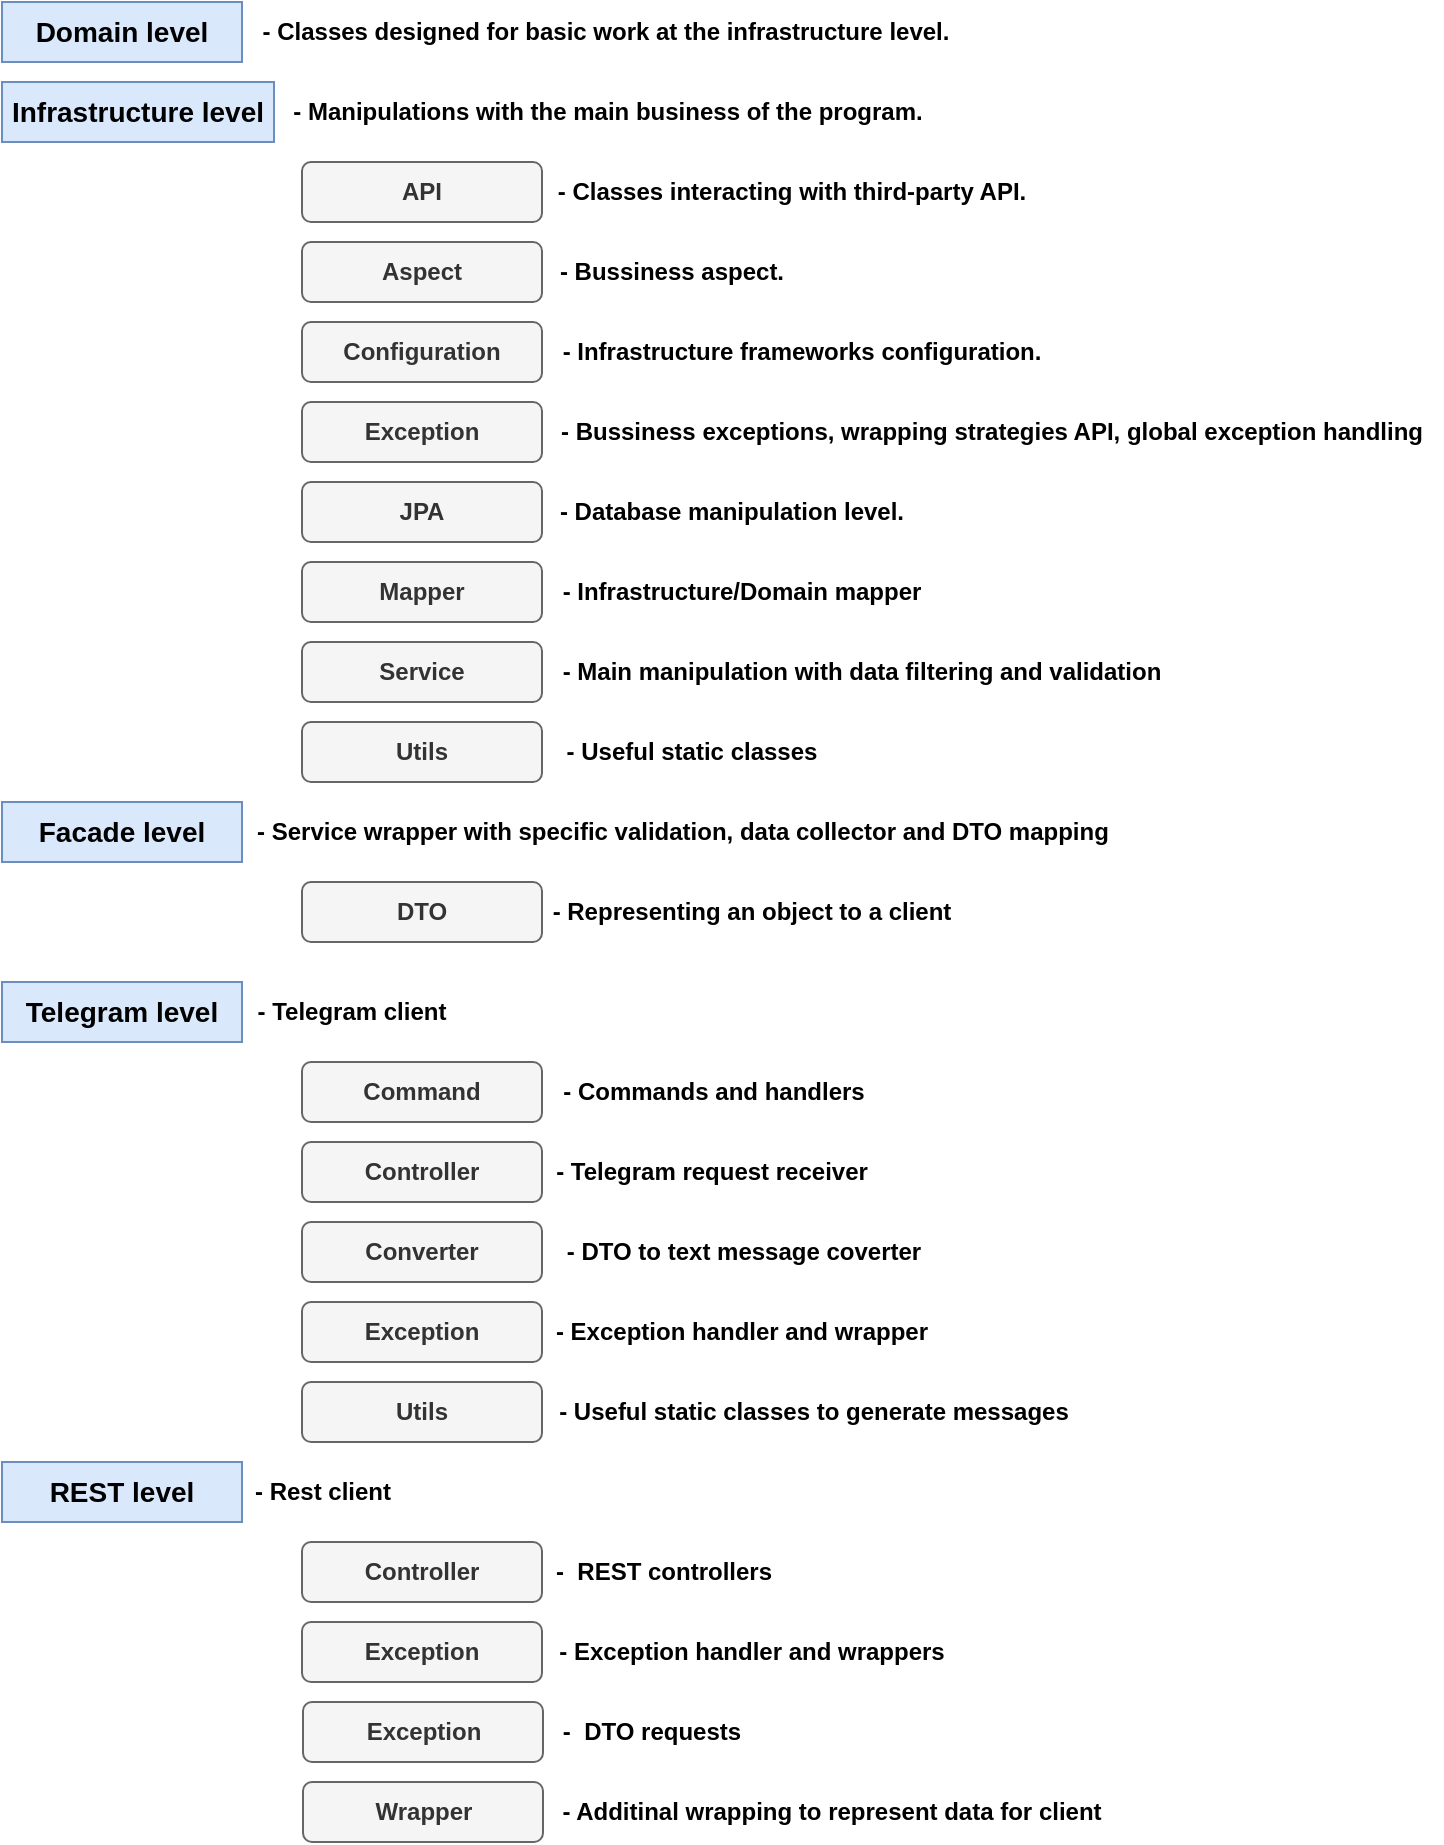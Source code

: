 <mxfile version="21.6.5" type="device">
  <diagram name="Страница 1" id="7d_37-fTi4GixDlDA_kG">
    <mxGraphModel dx="1290" dy="566" grid="1" gridSize="10" guides="1" tooltips="1" connect="1" arrows="1" fold="1" page="1" pageScale="1" pageWidth="827" pageHeight="1169" background="#ffffff" math="0" shadow="0">
      <root>
        <mxCell id="0" />
        <mxCell id="1" parent="0" />
        <mxCell id="MtCZTmYr21M7vjXc_pHW-1" value="&lt;b&gt;&lt;font style=&quot;font-size: 14px;&quot;&gt;Domain level&lt;/font&gt;&lt;/b&gt;" style="rounded=0;whiteSpace=wrap;html=1;fillColor=#dae8fc;strokeColor=#6c8ebf;" parent="1" vertex="1">
          <mxGeometry width="120" height="30" as="geometry" />
        </mxCell>
        <mxCell id="MtCZTmYr21M7vjXc_pHW-2" value="&lt;b&gt;&lt;font style=&quot;font-size: 14px;&quot;&gt;Infrastructure level&lt;/font&gt;&lt;/b&gt;" style="rounded=0;whiteSpace=wrap;html=1;fillColor=#dae8fc;strokeColor=#6c8ebf;" parent="1" vertex="1">
          <mxGeometry y="40" width="136" height="30" as="geometry" />
        </mxCell>
        <mxCell id="MtCZTmYr21M7vjXc_pHW-6" value="&lt;b&gt;JPA&lt;br&gt;&lt;/b&gt;" style="rounded=1;whiteSpace=wrap;html=1;fillColor=#f5f5f5;fontColor=#333333;strokeColor=#666666;" parent="1" vertex="1">
          <mxGeometry x="150" y="240" width="120" height="30" as="geometry" />
        </mxCell>
        <mxCell id="MtCZTmYr21M7vjXc_pHW-7" value="&lt;b&gt;API&lt;/b&gt;" style="rounded=1;whiteSpace=wrap;html=1;fillColor=#f5f5f5;fontColor=#333333;strokeColor=#666666;" parent="1" vertex="1">
          <mxGeometry x="150" y="80" width="120" height="30" as="geometry" />
        </mxCell>
        <mxCell id="MtCZTmYr21M7vjXc_pHW-9" value="&lt;b&gt;Exception&lt;/b&gt;" style="rounded=1;whiteSpace=wrap;html=1;fillColor=#f5f5f5;fontColor=#333333;strokeColor=#666666;" parent="1" vertex="1">
          <mxGeometry x="150" y="200" width="120" height="30" as="geometry" />
        </mxCell>
        <mxCell id="MtCZTmYr21M7vjXc_pHW-11" value="&lt;b&gt;Service&lt;/b&gt;" style="rounded=1;whiteSpace=wrap;html=1;fillColor=#f5f5f5;fontColor=#333333;strokeColor=#666666;" parent="1" vertex="1">
          <mxGeometry x="150" y="320" width="120" height="30" as="geometry" />
        </mxCell>
        <mxCell id="MtCZTmYr21M7vjXc_pHW-12" value="&lt;b&gt;&lt;font style=&quot;font-size: 14px;&quot;&gt;Facade level&lt;/font&gt;&lt;/b&gt;" style="rounded=0;whiteSpace=wrap;html=1;fillColor=#dae8fc;strokeColor=#6c8ebf;" parent="1" vertex="1">
          <mxGeometry y="400" width="120" height="30" as="geometry" />
        </mxCell>
        <mxCell id="MtCZTmYr21M7vjXc_pHW-15" value="&lt;b&gt;&lt;font style=&quot;font-size: 14px;&quot;&gt;Telegram level&lt;/font&gt;&lt;/b&gt;" style="rounded=0;whiteSpace=wrap;html=1;fillColor=#dae8fc;strokeColor=#6c8ebf;" parent="1" vertex="1">
          <mxGeometry y="490" width="120" height="30" as="geometry" />
        </mxCell>
        <mxCell id="OrPyA3RsfU1pUgoPuXtA-1" value="&lt;b&gt;Configuration&lt;/b&gt;" style="rounded=1;whiteSpace=wrap;html=1;fillColor=#f5f5f5;fontColor=#333333;strokeColor=#666666;" parent="1" vertex="1">
          <mxGeometry x="150" y="160" width="120" height="30" as="geometry" />
        </mxCell>
        <mxCell id="OrPyA3RsfU1pUgoPuXtA-5" value="&lt;b&gt;Command&lt;/b&gt;" style="rounded=1;whiteSpace=wrap;html=1;fillColor=#f5f5f5;fontColor=#333333;strokeColor=#666666;" parent="1" vertex="1">
          <mxGeometry x="150" y="530" width="120" height="30" as="geometry" />
        </mxCell>
        <mxCell id="OrPyA3RsfU1pUgoPuXtA-22" value="&lt;b&gt;DTO&lt;/b&gt;" style="rounded=1;whiteSpace=wrap;html=1;fillColor=#f5f5f5;fontColor=#333333;strokeColor=#666666;" parent="1" vertex="1">
          <mxGeometry x="150" y="440" width="120" height="30" as="geometry" />
        </mxCell>
        <mxCell id="OrPyA3RsfU1pUgoPuXtA-31" value="&lt;b&gt;Utils&lt;/b&gt;" style="rounded=1;whiteSpace=wrap;html=1;fillColor=#f5f5f5;fontColor=#333333;strokeColor=#666666;" parent="1" vertex="1">
          <mxGeometry x="150" y="360" width="120" height="30" as="geometry" />
        </mxCell>
        <mxCell id="7jz2_esBmiBCuAwYqWAt-1" value="&lt;b&gt;Aspect&lt;/b&gt;" style="rounded=1;whiteSpace=wrap;html=1;fillColor=#f5f5f5;fontColor=#333333;strokeColor=#666666;" parent="1" vertex="1">
          <mxGeometry x="150" y="120" width="120" height="30" as="geometry" />
        </mxCell>
        <mxCell id="l8bWjbpyHUI-m3LitHQ1-3" value="&lt;b&gt;Mapper&lt;/b&gt;" style="rounded=1;whiteSpace=wrap;html=1;fillColor=#f5f5f5;fontColor=#333333;strokeColor=#666666;" parent="1" vertex="1">
          <mxGeometry x="150" y="280" width="120" height="30" as="geometry" />
        </mxCell>
        <mxCell id="l8bWjbpyHUI-m3LitHQ1-5" value="&lt;b&gt;Controller&lt;/b&gt;" style="rounded=1;whiteSpace=wrap;html=1;fillColor=#f5f5f5;fontColor=#333333;strokeColor=#666666;" parent="1" vertex="1">
          <mxGeometry x="150" y="570" width="120" height="30" as="geometry" />
        </mxCell>
        <mxCell id="l8bWjbpyHUI-m3LitHQ1-6" value="&lt;b&gt;Converter&lt;/b&gt;" style="rounded=1;whiteSpace=wrap;html=1;fillColor=#f5f5f5;fontColor=#333333;strokeColor=#666666;" parent="1" vertex="1">
          <mxGeometry x="150" y="610" width="120" height="30" as="geometry" />
        </mxCell>
        <mxCell id="l8bWjbpyHUI-m3LitHQ1-7" value="&lt;b&gt;Exception&lt;/b&gt;" style="rounded=1;whiteSpace=wrap;html=1;fillColor=#f5f5f5;fontColor=#333333;strokeColor=#666666;" parent="1" vertex="1">
          <mxGeometry x="150" y="650" width="120" height="30" as="geometry" />
        </mxCell>
        <mxCell id="l8bWjbpyHUI-m3LitHQ1-8" value="&lt;b&gt;Utils&lt;/b&gt;" style="rounded=1;whiteSpace=wrap;html=1;fillColor=#f5f5f5;fontColor=#333333;strokeColor=#666666;" parent="1" vertex="1">
          <mxGeometry x="150" y="690" width="120" height="30" as="geometry" />
        </mxCell>
        <mxCell id="l8bWjbpyHUI-m3LitHQ1-9" value="&lt;b&gt;-&amp;nbsp;Classes designed for basic work at the infrastructure level.&lt;/b&gt;" style="text;html=1;strokeColor=none;fillColor=none;align=center;verticalAlign=middle;whiteSpace=wrap;rounded=0;" parent="1" vertex="1">
          <mxGeometry x="120" width="364" height="30" as="geometry" />
        </mxCell>
        <mxCell id="l8bWjbpyHUI-m3LitHQ1-10" value="&lt;b&gt;- Manipulations with the main business of the program.&lt;/b&gt;" style="text;html=1;strokeColor=none;fillColor=none;align=center;verticalAlign=middle;whiteSpace=wrap;rounded=0;" parent="1" vertex="1">
          <mxGeometry x="136" y="40" width="334" height="30" as="geometry" />
        </mxCell>
        <mxCell id="l8bWjbpyHUI-m3LitHQ1-11" value="&lt;b&gt;-&amp;nbsp;Classes interacting with third-party API.&lt;/b&gt;" style="text;html=1;strokeColor=none;fillColor=none;align=center;verticalAlign=middle;whiteSpace=wrap;rounded=0;" parent="1" vertex="1">
          <mxGeometry x="270" y="80" width="250" height="30" as="geometry" />
        </mxCell>
        <mxCell id="l8bWjbpyHUI-m3LitHQ1-12" value="&lt;b&gt;- Bussiness aspect.&lt;/b&gt;" style="text;html=1;strokeColor=none;fillColor=none;align=center;verticalAlign=middle;whiteSpace=wrap;rounded=0;" parent="1" vertex="1">
          <mxGeometry x="270" y="120" width="130" height="30" as="geometry" />
        </mxCell>
        <mxCell id="l8bWjbpyHUI-m3LitHQ1-13" value="&lt;b&gt;- Infrastructure frameworks configuration.&lt;/b&gt;" style="text;html=1;strokeColor=none;fillColor=none;align=center;verticalAlign=middle;whiteSpace=wrap;rounded=0;" parent="1" vertex="1">
          <mxGeometry x="270" y="160" width="260" height="30" as="geometry" />
        </mxCell>
        <mxCell id="l8bWjbpyHUI-m3LitHQ1-14" value="&lt;b&gt;- Bussiness exceptions, wrapping strategies API, global exception handling&lt;/b&gt;" style="text;html=1;strokeColor=none;fillColor=none;align=center;verticalAlign=middle;whiteSpace=wrap;rounded=0;" parent="1" vertex="1">
          <mxGeometry x="270" y="200" width="450" height="30" as="geometry" />
        </mxCell>
        <mxCell id="l8bWjbpyHUI-m3LitHQ1-15" value="&lt;b&gt;- Database manipulation level.&lt;/b&gt;" style="text;html=1;strokeColor=none;fillColor=none;align=center;verticalAlign=middle;whiteSpace=wrap;rounded=0;" parent="1" vertex="1">
          <mxGeometry x="270" y="240" width="190" height="30" as="geometry" />
        </mxCell>
        <mxCell id="l8bWjbpyHUI-m3LitHQ1-16" value="&lt;b&gt;- Infrastructure/Domain mapper&lt;/b&gt;" style="text;html=1;strokeColor=none;fillColor=none;align=center;verticalAlign=middle;whiteSpace=wrap;rounded=0;" parent="1" vertex="1">
          <mxGeometry x="270" y="280" width="200" height="30" as="geometry" />
        </mxCell>
        <mxCell id="l8bWjbpyHUI-m3LitHQ1-17" value="&lt;b&gt;- Main manipulation with data filtering and validation&lt;/b&gt;" style="text;html=1;strokeColor=none;fillColor=none;align=center;verticalAlign=middle;whiteSpace=wrap;rounded=0;" parent="1" vertex="1">
          <mxGeometry x="270" y="320" width="320" height="30" as="geometry" />
        </mxCell>
        <mxCell id="l8bWjbpyHUI-m3LitHQ1-18" value="&lt;b&gt;- Useful static classes&lt;/b&gt;" style="text;html=1;strokeColor=none;fillColor=none;align=center;verticalAlign=middle;whiteSpace=wrap;rounded=0;" parent="1" vertex="1">
          <mxGeometry x="270" y="360" width="150" height="30" as="geometry" />
        </mxCell>
        <mxCell id="l8bWjbpyHUI-m3LitHQ1-19" value="&lt;b&gt;- Service wrapper with specific validation, data collector and DTO mapping&lt;/b&gt;" style="text;html=1;strokeColor=none;fillColor=none;align=center;verticalAlign=middle;whiteSpace=wrap;rounded=0;" parent="1" vertex="1">
          <mxGeometry x="121" y="400" width="439" height="30" as="geometry" />
        </mxCell>
        <mxCell id="l8bWjbpyHUI-m3LitHQ1-20" value="&lt;b&gt;-&amp;nbsp;Representing an object to a client&lt;/b&gt;" style="text;html=1;strokeColor=none;fillColor=none;align=center;verticalAlign=middle;whiteSpace=wrap;rounded=0;" parent="1" vertex="1">
          <mxGeometry x="270" y="440" width="210" height="30" as="geometry" />
        </mxCell>
        <mxCell id="l8bWjbpyHUI-m3LitHQ1-21" value="&lt;b&gt;- Telegram client&lt;/b&gt;" style="text;html=1;strokeColor=none;fillColor=none;align=center;verticalAlign=middle;whiteSpace=wrap;rounded=0;" parent="1" vertex="1">
          <mxGeometry x="120" y="490" width="110" height="30" as="geometry" />
        </mxCell>
        <mxCell id="l8bWjbpyHUI-m3LitHQ1-22" value="&lt;b&gt;- Commands and handlers&lt;/b&gt;" style="text;html=1;strokeColor=none;fillColor=none;align=center;verticalAlign=middle;whiteSpace=wrap;rounded=0;" parent="1" vertex="1">
          <mxGeometry x="270.5" y="530" width="169.5" height="30" as="geometry" />
        </mxCell>
        <mxCell id="l8bWjbpyHUI-m3LitHQ1-23" value="&lt;b&gt;- Telegram request receiver&lt;/b&gt;" style="text;html=1;strokeColor=none;fillColor=none;align=center;verticalAlign=middle;whiteSpace=wrap;rounded=0;" parent="1" vertex="1">
          <mxGeometry x="270" y="570" width="170" height="30" as="geometry" />
        </mxCell>
        <mxCell id="l8bWjbpyHUI-m3LitHQ1-24" value="&lt;b&gt;- DTO to text message coverter&lt;/b&gt;" style="text;html=1;strokeColor=none;fillColor=none;align=center;verticalAlign=middle;whiteSpace=wrap;rounded=0;" parent="1" vertex="1">
          <mxGeometry x="270.5" y="610" width="199.5" height="30" as="geometry" />
        </mxCell>
        <mxCell id="l8bWjbpyHUI-m3LitHQ1-25" value="&lt;b&gt;- Exception handler and wrapper&lt;/b&gt;" style="text;html=1;strokeColor=none;fillColor=none;align=center;verticalAlign=middle;whiteSpace=wrap;rounded=0;" parent="1" vertex="1">
          <mxGeometry x="270" y="650" width="200" height="30" as="geometry" />
        </mxCell>
        <mxCell id="l8bWjbpyHUI-m3LitHQ1-26" value="&lt;b&gt;- Useful static classes to generate messages&lt;/b&gt;" style="text;html=1;strokeColor=none;fillColor=none;align=center;verticalAlign=middle;whiteSpace=wrap;rounded=0;" parent="1" vertex="1">
          <mxGeometry x="270.5" y="690" width="269.5" height="30" as="geometry" />
        </mxCell>
        <mxCell id="3KQXKHueSYx6VL7PENla-1" value="&lt;b&gt;&lt;font style=&quot;font-size: 14px;&quot;&gt;REST level&lt;/font&gt;&lt;/b&gt;" style="rounded=0;whiteSpace=wrap;html=1;fillColor=#dae8fc;strokeColor=#6c8ebf;" parent="1" vertex="1">
          <mxGeometry y="730" width="120" height="30" as="geometry" />
        </mxCell>
        <mxCell id="V57Vf6CfbFbocXPLcUR7-2" value="&lt;b&gt;- Rest client&lt;/b&gt;" style="text;html=1;strokeColor=none;fillColor=none;align=center;verticalAlign=middle;whiteSpace=wrap;rounded=0;" vertex="1" parent="1">
          <mxGeometry x="121" y="730" width="79" height="30" as="geometry" />
        </mxCell>
        <mxCell id="V57Vf6CfbFbocXPLcUR7-3" value="&lt;b&gt;Controller&lt;/b&gt;" style="rounded=1;whiteSpace=wrap;html=1;fillColor=#f5f5f5;fontColor=#333333;strokeColor=#666666;" vertex="1" parent="1">
          <mxGeometry x="150" y="770" width="120" height="30" as="geometry" />
        </mxCell>
        <mxCell id="V57Vf6CfbFbocXPLcUR7-4" value="&lt;b&gt;-&amp;nbsp; REST controllers&lt;/b&gt;" style="text;html=1;strokeColor=none;fillColor=none;align=center;verticalAlign=middle;whiteSpace=wrap;rounded=0;" vertex="1" parent="1">
          <mxGeometry x="270.5" y="770" width="119.5" height="30" as="geometry" />
        </mxCell>
        <mxCell id="V57Vf6CfbFbocXPLcUR7-5" value="&lt;b&gt;Exception&lt;/b&gt;" style="rounded=1;whiteSpace=wrap;html=1;fillColor=#f5f5f5;fontColor=#333333;strokeColor=#666666;" vertex="1" parent="1">
          <mxGeometry x="150" y="810" width="120" height="30" as="geometry" />
        </mxCell>
        <mxCell id="V57Vf6CfbFbocXPLcUR7-6" value="&lt;b&gt;- Exception handler and wrappers&lt;/b&gt;" style="text;html=1;strokeColor=none;fillColor=none;align=center;verticalAlign=middle;whiteSpace=wrap;rounded=0;" vertex="1" parent="1">
          <mxGeometry x="270" y="810" width="210" height="30" as="geometry" />
        </mxCell>
        <mxCell id="V57Vf6CfbFbocXPLcUR7-7" value="&lt;b&gt;Exception&lt;/b&gt;" style="rounded=1;whiteSpace=wrap;html=1;fillColor=#f5f5f5;fontColor=#333333;strokeColor=#666666;" vertex="1" parent="1">
          <mxGeometry x="150.5" y="850" width="120" height="30" as="geometry" />
        </mxCell>
        <mxCell id="V57Vf6CfbFbocXPLcUR7-8" value="&lt;b&gt;-&amp;nbsp; DTO requests&lt;/b&gt;" style="text;html=1;strokeColor=none;fillColor=none;align=center;verticalAlign=middle;whiteSpace=wrap;rounded=0;" vertex="1" parent="1">
          <mxGeometry x="270" y="850" width="110" height="30" as="geometry" />
        </mxCell>
        <mxCell id="V57Vf6CfbFbocXPLcUR7-9" value="&lt;b&gt;Wrapper&lt;/b&gt;" style="rounded=1;whiteSpace=wrap;html=1;fillColor=#f5f5f5;fontColor=#333333;strokeColor=#666666;" vertex="1" parent="1">
          <mxGeometry x="150.5" y="890" width="120" height="30" as="geometry" />
        </mxCell>
        <mxCell id="V57Vf6CfbFbocXPLcUR7-10" value="&lt;b&gt;- Additinal wrapping to represent data for client&lt;/b&gt;" style="text;html=1;strokeColor=none;fillColor=none;align=center;verticalAlign=middle;whiteSpace=wrap;rounded=0;" vertex="1" parent="1">
          <mxGeometry x="270" y="890" width="290" height="30" as="geometry" />
        </mxCell>
      </root>
    </mxGraphModel>
  </diagram>
</mxfile>
